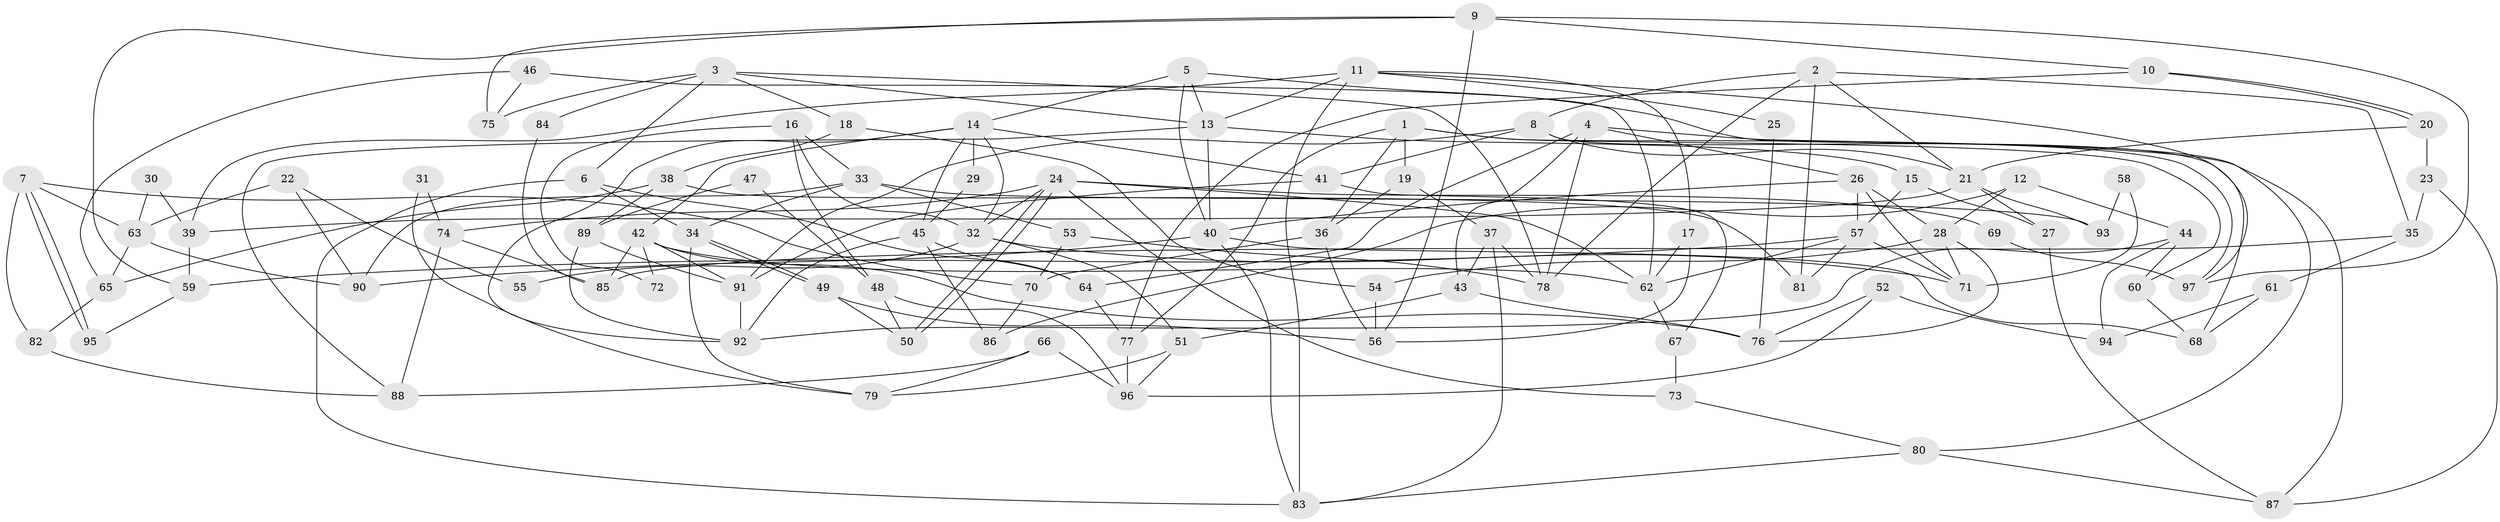 // Generated by graph-tools (version 1.1) at 2025/15/03/09/25 04:15:15]
// undirected, 97 vertices, 194 edges
graph export_dot {
graph [start="1"]
  node [color=gray90,style=filled];
  1;
  2;
  3;
  4;
  5;
  6;
  7;
  8;
  9;
  10;
  11;
  12;
  13;
  14;
  15;
  16;
  17;
  18;
  19;
  20;
  21;
  22;
  23;
  24;
  25;
  26;
  27;
  28;
  29;
  30;
  31;
  32;
  33;
  34;
  35;
  36;
  37;
  38;
  39;
  40;
  41;
  42;
  43;
  44;
  45;
  46;
  47;
  48;
  49;
  50;
  51;
  52;
  53;
  54;
  55;
  56;
  57;
  58;
  59;
  60;
  61;
  62;
  63;
  64;
  65;
  66;
  67;
  68;
  69;
  70;
  71;
  72;
  73;
  74;
  75;
  76;
  77;
  78;
  79;
  80;
  81;
  82;
  83;
  84;
  85;
  86;
  87;
  88;
  89;
  90;
  91;
  92;
  93;
  94;
  95;
  96;
  97;
  1 -- 77;
  1 -- 97;
  1 -- 19;
  1 -- 36;
  1 -- 60;
  2 -- 78;
  2 -- 21;
  2 -- 8;
  2 -- 35;
  2 -- 81;
  3 -- 13;
  3 -- 78;
  3 -- 6;
  3 -- 18;
  3 -- 75;
  3 -- 84;
  4 -- 43;
  4 -- 26;
  4 -- 64;
  4 -- 78;
  4 -- 87;
  5 -- 40;
  5 -- 14;
  5 -- 13;
  5 -- 80;
  6 -- 64;
  6 -- 34;
  6 -- 83;
  7 -- 95;
  7 -- 95;
  7 -- 70;
  7 -- 63;
  7 -- 82;
  8 -- 91;
  8 -- 21;
  8 -- 41;
  8 -- 68;
  9 -- 59;
  9 -- 56;
  9 -- 10;
  9 -- 75;
  9 -- 97;
  10 -- 20;
  10 -- 20;
  10 -- 77;
  11 -- 83;
  11 -- 17;
  11 -- 13;
  11 -- 25;
  11 -- 39;
  11 -- 97;
  12 -- 28;
  12 -- 44;
  12 -- 86;
  13 -- 15;
  13 -- 40;
  13 -- 88;
  14 -- 42;
  14 -- 92;
  14 -- 29;
  14 -- 32;
  14 -- 41;
  14 -- 45;
  15 -- 57;
  15 -- 27;
  16 -- 32;
  16 -- 48;
  16 -- 33;
  16 -- 72;
  17 -- 56;
  17 -- 62;
  18 -- 38;
  18 -- 54;
  19 -- 37;
  19 -- 36;
  20 -- 21;
  20 -- 23;
  21 -- 27;
  21 -- 39;
  21 -- 93;
  22 -- 63;
  22 -- 90;
  22 -- 55;
  23 -- 35;
  23 -- 87;
  24 -- 50;
  24 -- 50;
  24 -- 73;
  24 -- 32;
  24 -- 62;
  24 -- 69;
  24 -- 74;
  25 -- 76;
  26 -- 40;
  26 -- 71;
  26 -- 28;
  26 -- 57;
  27 -- 87;
  28 -- 71;
  28 -- 54;
  28 -- 76;
  29 -- 45;
  30 -- 63;
  30 -- 39;
  31 -- 79;
  31 -- 74;
  32 -- 51;
  32 -- 55;
  32 -- 71;
  33 -- 34;
  33 -- 53;
  33 -- 90;
  33 -- 93;
  34 -- 49;
  34 -- 49;
  34 -- 79;
  35 -- 85;
  35 -- 61;
  36 -- 56;
  36 -- 70;
  37 -- 78;
  37 -- 83;
  37 -- 43;
  38 -- 89;
  38 -- 65;
  38 -- 81;
  39 -- 59;
  40 -- 83;
  40 -- 68;
  40 -- 90;
  41 -- 67;
  41 -- 91;
  42 -- 62;
  42 -- 76;
  42 -- 72;
  42 -- 85;
  42 -- 91;
  43 -- 51;
  43 -- 76;
  44 -- 60;
  44 -- 94;
  44 -- 92;
  45 -- 92;
  45 -- 64;
  45 -- 86;
  46 -- 62;
  46 -- 75;
  46 -- 65;
  47 -- 89;
  47 -- 48;
  48 -- 50;
  48 -- 96;
  49 -- 56;
  49 -- 50;
  51 -- 79;
  51 -- 96;
  52 -- 96;
  52 -- 76;
  52 -- 94;
  53 -- 70;
  53 -- 78;
  54 -- 56;
  57 -- 81;
  57 -- 59;
  57 -- 62;
  57 -- 71;
  58 -- 71;
  58 -- 93;
  59 -- 95;
  60 -- 68;
  61 -- 68;
  61 -- 94;
  62 -- 67;
  63 -- 90;
  63 -- 65;
  64 -- 77;
  65 -- 82;
  66 -- 88;
  66 -- 96;
  66 -- 79;
  67 -- 73;
  69 -- 97;
  70 -- 86;
  73 -- 80;
  74 -- 88;
  74 -- 85;
  77 -- 96;
  80 -- 87;
  80 -- 83;
  82 -- 88;
  84 -- 85;
  89 -- 91;
  89 -- 92;
  91 -- 92;
}
